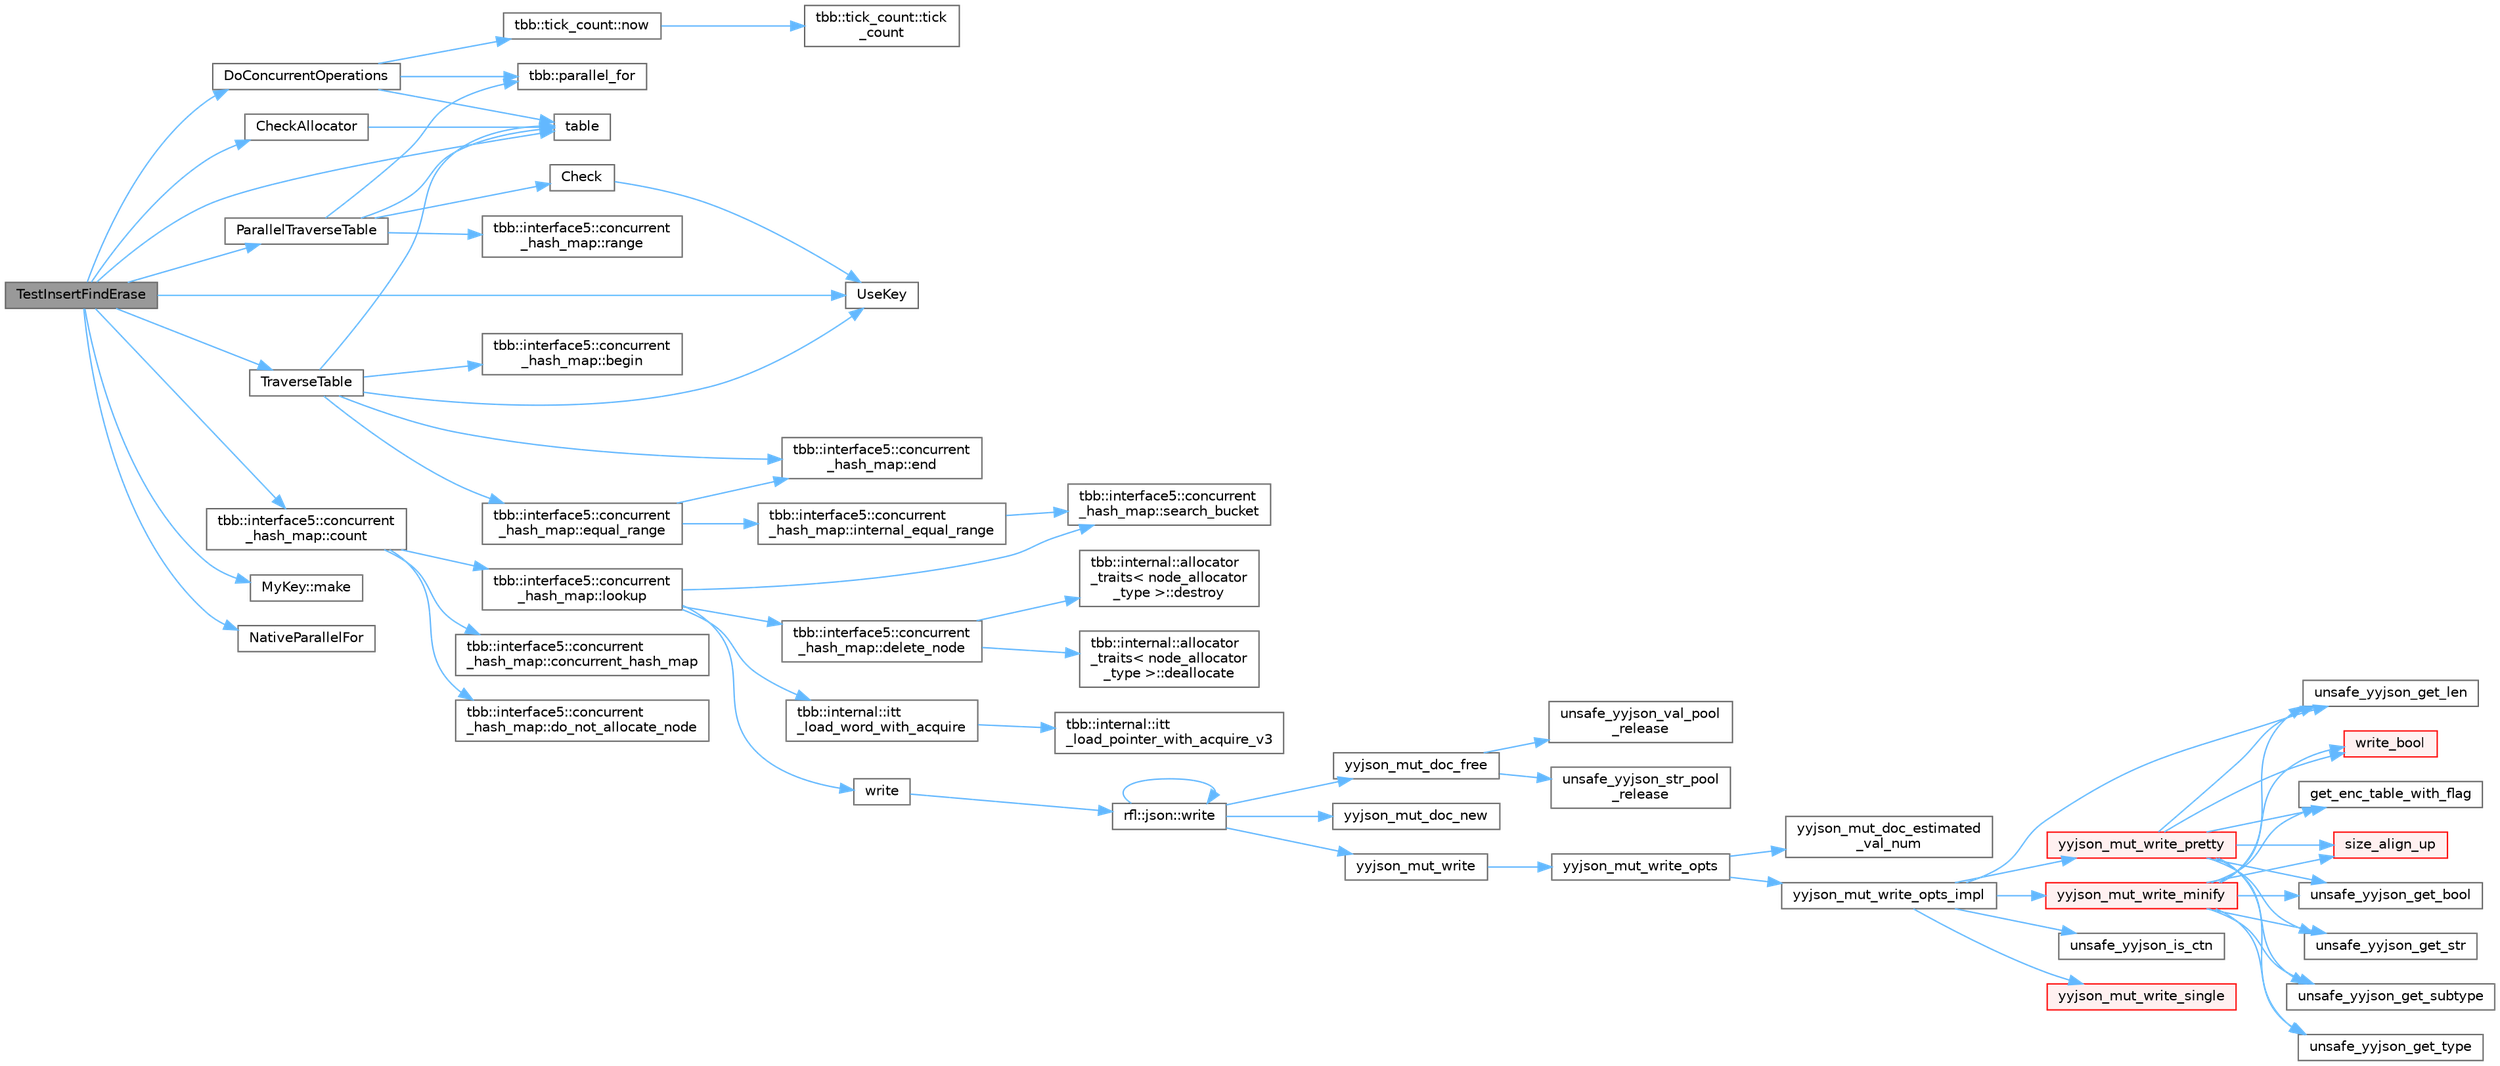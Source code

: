 digraph "TestInsertFindErase"
{
 // LATEX_PDF_SIZE
  bgcolor="transparent";
  edge [fontname=Helvetica,fontsize=10,labelfontname=Helvetica,labelfontsize=10];
  node [fontname=Helvetica,fontsize=10,shape=box,height=0.2,width=0.4];
  rankdir="LR";
  Node1 [id="Node000001",label="TestInsertFindErase",height=0.2,width=0.4,color="gray40", fillcolor="grey60", style="filled", fontcolor="black",tooltip=" "];
  Node1 -> Node2 [id="edge69_Node000001_Node000002",color="steelblue1",style="solid",tooltip=" "];
  Node2 [id="Node000002",label="CheckAllocator",height=0.2,width=0.4,color="grey40", fillcolor="white", style="filled",URL="$test__concurrent__hash__map_8cpp.html#a01d6cc647f5fd9f344f2d2b7ff0129b4",tooltip=" "];
  Node2 -> Node3 [id="edge70_Node000002_Node000003",color="steelblue1",style="solid",tooltip=" "];
  Node3 [id="Node000003",label="table",height=0.2,width=0.4,color="grey40", fillcolor="white", style="filled",URL="$_tutorial___advanced_initialization___lin_spaced_8cpp.html#a6d7f0e87f8aa44936feb21fa94981cf9",tooltip=" "];
  Node1 -> Node4 [id="edge71_Node000001_Node000004",color="steelblue1",style="solid",tooltip=" "];
  Node4 [id="Node000004",label="tbb::interface5::concurrent\l_hash_map::count",height=0.2,width=0.4,color="grey40", fillcolor="white", style="filled",URL="$classtbb_1_1interface5_1_1concurrent__hash__map.html#aa6a8aa19e59879d450ce5e57e084f920",tooltip="Return count of items (0 or 1)"];
  Node4 -> Node5 [id="edge72_Node000004_Node000005",color="steelblue1",style="solid",tooltip=" "];
  Node5 [id="Node000005",label="tbb::interface5::concurrent\l_hash_map::concurrent_hash_map",height=0.2,width=0.4,color="grey40", fillcolor="white", style="filled",URL="$classtbb_1_1interface5_1_1concurrent__hash__map.html#a4099225948ab299cf7abc43ec8c8c504",tooltip="Construct empty table."];
  Node4 -> Node6 [id="edge73_Node000004_Node000006",color="steelblue1",style="solid",tooltip=" "];
  Node6 [id="Node000006",label="tbb::interface5::concurrent\l_hash_map::do_not_allocate_node",height=0.2,width=0.4,color="grey40", fillcolor="white", style="filled",URL="$classtbb_1_1interface5_1_1concurrent__hash__map.html#a1a3a724bc0054876c9427c0c3635843a",tooltip=" "];
  Node4 -> Node7 [id="edge74_Node000004_Node000007",color="steelblue1",style="solid",tooltip=" "];
  Node7 [id="Node000007",label="tbb::interface5::concurrent\l_hash_map::lookup",height=0.2,width=0.4,color="grey40", fillcolor="white", style="filled",URL="$classtbb_1_1interface5_1_1concurrent__hash__map.html#a2a319cf46fb9cf9a88aab6c0a20c98b3",tooltip="Insert or find item and optionally acquire a lock on the item."];
  Node7 -> Node8 [id="edge75_Node000007_Node000008",color="steelblue1",style="solid",tooltip=" "];
  Node8 [id="Node000008",label="tbb::interface5::concurrent\l_hash_map::delete_node",height=0.2,width=0.4,color="grey40", fillcolor="white", style="filled",URL="$classtbb_1_1interface5_1_1concurrent__hash__map.html#acb1f5cd0e8379a652cb59c07ff952987",tooltip=" "];
  Node8 -> Node9 [id="edge76_Node000008_Node000009",color="steelblue1",style="solid",tooltip=" "];
  Node9 [id="Node000009",label="tbb::internal::allocator\l_traits\< node_allocator\l_type \>::deallocate",height=0.2,width=0.4,color="grey40", fillcolor="white", style="filled",URL="$structtbb_1_1internal_1_1allocator__traits.html#a049b7469ef2147f774816df50d23e5fd",tooltip=" "];
  Node8 -> Node10 [id="edge77_Node000008_Node000010",color="steelblue1",style="solid",tooltip=" "];
  Node10 [id="Node000010",label="tbb::internal::allocator\l_traits\< node_allocator\l_type \>::destroy",height=0.2,width=0.4,color="grey40", fillcolor="white", style="filled",URL="$structtbb_1_1internal_1_1allocator__traits.html#adeb770694fe34d67cf4ba20a21ff8576",tooltip=" "];
  Node7 -> Node11 [id="edge78_Node000007_Node000011",color="steelblue1",style="solid",tooltip=" "];
  Node11 [id="Node000011",label="tbb::internal::itt\l_load_word_with_acquire",height=0.2,width=0.4,color="grey40", fillcolor="white", style="filled",URL="$namespacetbb_1_1internal.html#a911cbec92461f245730d2f47516525a3",tooltip=" "];
  Node11 -> Node12 [id="edge79_Node000011_Node000012",color="steelblue1",style="solid",tooltip=" "];
  Node12 [id="Node000012",label="tbb::internal::itt\l_load_pointer_with_acquire_v3",height=0.2,width=0.4,color="grey40", fillcolor="white", style="filled",URL="$namespacetbb_1_1internal.html#aacaccf9a4a53d7438980620e7c1157c6",tooltip=" "];
  Node7 -> Node13 [id="edge80_Node000007_Node000013",color="steelblue1",style="solid",tooltip=" "];
  Node13 [id="Node000013",label="tbb::interface5::concurrent\l_hash_map::search_bucket",height=0.2,width=0.4,color="grey40", fillcolor="white", style="filled",URL="$classtbb_1_1interface5_1_1concurrent__hash__map.html#a27f37893a6484c3564e0036d5b2778fa",tooltip=" "];
  Node7 -> Node14 [id="edge81_Node000007_Node000014",color="steelblue1",style="solid",tooltip=" "];
  Node14 [id="Node000014",label="write",height=0.2,width=0.4,color="grey40", fillcolor="white", style="filled",URL="$json_2write__and__read_8hpp.html#a8d72d49ed34d37da786334a55f22b909",tooltip=" "];
  Node14 -> Node15 [id="edge82_Node000014_Node000015",color="steelblue1",style="solid",tooltip=" "];
  Node15 [id="Node000015",label="rfl::json::write",height=0.2,width=0.4,color="grey40", fillcolor="white", style="filled",URL="$namespacerfl_1_1json.html#af39a23539424555b8c970d12a58e547f",tooltip="Returns a JSON string."];
  Node15 -> Node15 [id="edge83_Node000015_Node000015",color="steelblue1",style="solid",tooltip=" "];
  Node15 -> Node16 [id="edge84_Node000015_Node000016",color="steelblue1",style="solid",tooltip=" "];
  Node16 [id="Node000016",label="yyjson_mut_doc_free",height=0.2,width=0.4,color="grey40", fillcolor="white", style="filled",URL="$yyjson_8c.html#a473b53dd223f25a117a6fe3b543bfdb1",tooltip=" "];
  Node16 -> Node17 [id="edge85_Node000016_Node000017",color="steelblue1",style="solid",tooltip=" "];
  Node17 [id="Node000017",label="unsafe_yyjson_str_pool\l_release",height=0.2,width=0.4,color="grey40", fillcolor="white", style="filled",URL="$yyjson_8c.html#a68827985804124f8d26d256b07877cf9",tooltip=" "];
  Node16 -> Node18 [id="edge86_Node000016_Node000018",color="steelblue1",style="solid",tooltip=" "];
  Node18 [id="Node000018",label="unsafe_yyjson_val_pool\l_release",height=0.2,width=0.4,color="grey40", fillcolor="white", style="filled",URL="$yyjson_8c.html#a423ab190d8ce947af71ff1a45ab76805",tooltip=" "];
  Node15 -> Node19 [id="edge87_Node000015_Node000019",color="steelblue1",style="solid",tooltip=" "];
  Node19 [id="Node000019",label="yyjson_mut_doc_new",height=0.2,width=0.4,color="grey40", fillcolor="white", style="filled",URL="$yyjson_8c.html#a94a8c1c5f4e47e11e268d7f4c0e4cb1a",tooltip=" "];
  Node15 -> Node20 [id="edge88_Node000015_Node000020",color="steelblue1",style="solid",tooltip=" "];
  Node20 [id="Node000020",label="yyjson_mut_write",height=0.2,width=0.4,color="grey40", fillcolor="white", style="filled",URL="$yyjson_8h.html#a881e2ee3f487385810829df8bc675f1f",tooltip=" "];
  Node20 -> Node21 [id="edge89_Node000020_Node000021",color="steelblue1",style="solid",tooltip=" "];
  Node21 [id="Node000021",label="yyjson_mut_write_opts",height=0.2,width=0.4,color="grey40", fillcolor="white", style="filled",URL="$yyjson_8c.html#a43932e149602ddfcd9257648ea36e553",tooltip=" "];
  Node21 -> Node22 [id="edge90_Node000021_Node000022",color="steelblue1",style="solid",tooltip=" "];
  Node22 [id="Node000022",label="yyjson_mut_doc_estimated\l_val_num",height=0.2,width=0.4,color="grey40", fillcolor="white", style="filled",URL="$yyjson_8c.html#ac9cfbe501c1317baf92c53571c7333ee",tooltip=" "];
  Node21 -> Node23 [id="edge91_Node000021_Node000023",color="steelblue1",style="solid",tooltip=" "];
  Node23 [id="Node000023",label="yyjson_mut_write_opts_impl",height=0.2,width=0.4,color="grey40", fillcolor="white", style="filled",URL="$yyjson_8c.html#a9419498fed912dda63693d15ff91c74c",tooltip=" "];
  Node23 -> Node24 [id="edge92_Node000023_Node000024",color="steelblue1",style="solid",tooltip=" "];
  Node24 [id="Node000024",label="unsafe_yyjson_get_len",height=0.2,width=0.4,color="grey40", fillcolor="white", style="filled",URL="$yyjson_8h.html#a445bf8a7f9981e4797bf95db944ddf8f",tooltip=" "];
  Node23 -> Node25 [id="edge93_Node000023_Node000025",color="steelblue1",style="solid",tooltip=" "];
  Node25 [id="Node000025",label="unsafe_yyjson_is_ctn",height=0.2,width=0.4,color="grey40", fillcolor="white", style="filled",URL="$yyjson_8h.html#afe1e8995e63d29297d569c4a848bf5a2",tooltip=" "];
  Node23 -> Node26 [id="edge94_Node000023_Node000026",color="steelblue1",style="solid",tooltip=" "];
  Node26 [id="Node000026",label="yyjson_mut_write_minify",height=0.2,width=0.4,color="red", fillcolor="#FFF0F0", style="filled",URL="$yyjson_8c.html#a41b0f7caeaed5e6075fdbad6e37daa44",tooltip=" "];
  Node26 -> Node27 [id="edge95_Node000026_Node000027",color="steelblue1",style="solid",tooltip=" "];
  Node27 [id="Node000027",label="get_enc_table_with_flag",height=0.2,width=0.4,color="grey40", fillcolor="white", style="filled",URL="$yyjson_8c.html#a4b810e39a1c70f479ea48f4b6be239b0",tooltip=" "];
  Node26 -> Node28 [id="edge96_Node000026_Node000028",color="steelblue1",style="solid",tooltip=" "];
  Node28 [id="Node000028",label="size_align_up",height=0.2,width=0.4,color="red", fillcolor="#FFF0F0", style="filled",URL="$yyjson_8c.html#aee0ecba3f0e01a145a4bd084c40b53b6",tooltip=" "];
  Node26 -> Node30 [id="edge97_Node000026_Node000030",color="steelblue1",style="solid",tooltip=" "];
  Node30 [id="Node000030",label="unsafe_yyjson_get_bool",height=0.2,width=0.4,color="grey40", fillcolor="white", style="filled",URL="$yyjson_8h.html#a3ef8c1e13a7f67eead2d945125769f90",tooltip=" "];
  Node26 -> Node24 [id="edge98_Node000026_Node000024",color="steelblue1",style="solid",tooltip=" "];
  Node26 -> Node31 [id="edge99_Node000026_Node000031",color="steelblue1",style="solid",tooltip=" "];
  Node31 [id="Node000031",label="unsafe_yyjson_get_str",height=0.2,width=0.4,color="grey40", fillcolor="white", style="filled",URL="$yyjson_8h.html#a879b3c14194afd5b60d663640998c020",tooltip=" "];
  Node26 -> Node32 [id="edge100_Node000026_Node000032",color="steelblue1",style="solid",tooltip=" "];
  Node32 [id="Node000032",label="unsafe_yyjson_get_subtype",height=0.2,width=0.4,color="grey40", fillcolor="white", style="filled",URL="$yyjson_8h.html#a735848e46f26bfe3dfb333c7f890205e",tooltip=" "];
  Node26 -> Node33 [id="edge101_Node000026_Node000033",color="steelblue1",style="solid",tooltip=" "];
  Node33 [id="Node000033",label="unsafe_yyjson_get_type",height=0.2,width=0.4,color="grey40", fillcolor="white", style="filled",URL="$yyjson_8h.html#a25aa2b2a33dccb9af7da4576b3cbe6ab",tooltip=" "];
  Node26 -> Node34 [id="edge102_Node000026_Node000034",color="steelblue1",style="solid",tooltip=" "];
  Node34 [id="Node000034",label="write_bool",height=0.2,width=0.4,color="red", fillcolor="#FFF0F0", style="filled",URL="$yyjson_8c.html#a8f48aafc5963521f3da75e2448f0d084",tooltip=" "];
  Node23 -> Node91 [id="edge103_Node000023_Node000091",color="steelblue1",style="solid",tooltip=" "];
  Node91 [id="Node000091",label="yyjson_mut_write_pretty",height=0.2,width=0.4,color="red", fillcolor="#FFF0F0", style="filled",URL="$yyjson_8c.html#a5bd41dfbb867b6521e1f7571f3615b0f",tooltip=" "];
  Node91 -> Node27 [id="edge104_Node000091_Node000027",color="steelblue1",style="solid",tooltip=" "];
  Node91 -> Node28 [id="edge105_Node000091_Node000028",color="steelblue1",style="solid",tooltip=" "];
  Node91 -> Node30 [id="edge106_Node000091_Node000030",color="steelblue1",style="solid",tooltip=" "];
  Node91 -> Node24 [id="edge107_Node000091_Node000024",color="steelblue1",style="solid",tooltip=" "];
  Node91 -> Node31 [id="edge108_Node000091_Node000031",color="steelblue1",style="solid",tooltip=" "];
  Node91 -> Node32 [id="edge109_Node000091_Node000032",color="steelblue1",style="solid",tooltip=" "];
  Node91 -> Node33 [id="edge110_Node000091_Node000033",color="steelblue1",style="solid",tooltip=" "];
  Node91 -> Node34 [id="edge111_Node000091_Node000034",color="steelblue1",style="solid",tooltip=" "];
  Node23 -> Node93 [id="edge112_Node000023_Node000093",color="steelblue1",style="solid",tooltip=" "];
  Node93 [id="Node000093",label="yyjson_mut_write_single",height=0.2,width=0.4,color="red", fillcolor="#FFF0F0", style="filled",URL="$yyjson_8c.html#a6453eece4aede41c7d909075ad2980e0",tooltip=" "];
  Node1 -> Node95 [id="edge113_Node000001_Node000095",color="steelblue1",style="solid",tooltip=" "];
  Node95 [id="Node000095",label="DoConcurrentOperations",height=0.2,width=0.4,color="grey40", fillcolor="white", style="filled",URL="$test__concurrent__hash__map_8cpp.html#a9f885540d07008e0b3eebca1fecd77cc",tooltip=" "];
  Node95 -> Node96 [id="edge114_Node000095_Node000096",color="steelblue1",style="solid",tooltip=" "];
  Node96 [id="Node000096",label="tbb::tick_count::now",height=0.2,width=0.4,color="grey40", fillcolor="white", style="filled",URL="$classtbb_1_1tick__count.html#a74dcecde7431ff4591d7c46fc1d50d7e",tooltip="Return current time."];
  Node96 -> Node97 [id="edge115_Node000096_Node000097",color="steelblue1",style="solid",tooltip=" "];
  Node97 [id="Node000097",label="tbb::tick_count::tick\l_count",height=0.2,width=0.4,color="grey40", fillcolor="white", style="filled",URL="$classtbb_1_1tick__count.html#a9f1daa0b7a4feb800f802b4be1f1e497",tooltip="Construct an absolute timestamp initialized to zero."];
  Node95 -> Node98 [id="edge116_Node000095_Node000098",color="steelblue1",style="solid",tooltip=" "];
  Node98 [id="Node000098",label="tbb::parallel_for",height=0.2,width=0.4,color="grey40", fillcolor="white", style="filled",URL="$group__algorithms.html#gaa8444c29dc4d2e527a1036717d109aef",tooltip="Parallel iteration over range with default partitioner."];
  Node95 -> Node3 [id="edge117_Node000095_Node000003",color="steelblue1",style="solid",tooltip=" "];
  Node1 -> Node99 [id="edge118_Node000001_Node000099",color="steelblue1",style="solid",tooltip=" "];
  Node99 [id="Node000099",label="MyKey::make",height=0.2,width=0.4,color="grey40", fillcolor="white", style="filled",URL="$class_my_key.html#a528f881a8db29370048cd948561baf8a",tooltip=" "];
  Node1 -> Node100 [id="edge119_Node000001_Node000100",color="steelblue1",style="solid",tooltip=" "];
  Node100 [id="Node000100",label="NativeParallelFor",height=0.2,width=0.4,color="grey40", fillcolor="white", style="filled",URL="$harness_8h.html#ad5b2c9cf4e169014b7919debb3c91d45",tooltip="Execute body(i) in parallel for i in the interval [0,n)."];
  Node1 -> Node101 [id="edge120_Node000001_Node000101",color="steelblue1",style="solid",tooltip=" "];
  Node101 [id="Node000101",label="ParallelTraverseTable",height=0.2,width=0.4,color="grey40", fillcolor="white", style="filled",URL="$test__concurrent__hash__map_8cpp.html#a65beb844257e584484a109dfafb41533",tooltip="Test traversing the table with a parallel range"];
  Node101 -> Node102 [id="edge121_Node000101_Node000102",color="steelblue1",style="solid",tooltip=" "];
  Node102 [id="Node000102",label="Check",height=0.2,width=0.4,color="grey40", fillcolor="white", style="filled",URL="$test__concurrent__hash__map_8cpp.html#a05465ab3ddf93de85e06f2c92b957f44",tooltip=" "];
  Node102 -> Node103 [id="edge122_Node000102_Node000103",color="steelblue1",style="solid",tooltip=" "];
  Node103 [id="Node000103",label="UseKey",height=0.2,width=0.4,color="grey40", fillcolor="white", style="filled",URL="$test__concurrent__hash__map_8cpp.html#a597854fa238a3908effb4e526c4895e5",tooltip=" "];
  Node101 -> Node98 [id="edge123_Node000101_Node000098",color="steelblue1",style="solid",tooltip=" "];
  Node101 -> Node104 [id="edge124_Node000101_Node000104",color="steelblue1",style="solid",tooltip=" "];
  Node104 [id="Node000104",label="tbb::interface5::concurrent\l_hash_map::range",height=0.2,width=0.4,color="grey40", fillcolor="white", style="filled",URL="$classtbb_1_1interface5_1_1concurrent__hash__map.html#a3f2076a43052ae0f9add158ffe7700db",tooltip=" "];
  Node101 -> Node3 [id="edge125_Node000101_Node000003",color="steelblue1",style="solid",tooltip=" "];
  Node1 -> Node3 [id="edge126_Node000001_Node000003",color="steelblue1",style="solid",tooltip=" "];
  Node1 -> Node105 [id="edge127_Node000001_Node000105",color="steelblue1",style="solid",tooltip=" "];
  Node105 [id="Node000105",label="TraverseTable",height=0.2,width=0.4,color="grey40", fillcolor="white", style="filled",URL="$test__concurrent__hash__map_8cpp.html#acde353e745f5bd02f98727b01d32efa8",tooltip="Test traversing the table with an iterator."];
  Node105 -> Node106 [id="edge128_Node000105_Node000106",color="steelblue1",style="solid",tooltip=" "];
  Node106 [id="Node000106",label="tbb::interface5::concurrent\l_hash_map::begin",height=0.2,width=0.4,color="grey40", fillcolor="white", style="filled",URL="$classtbb_1_1interface5_1_1concurrent__hash__map.html#a5c999351f9b8ab78c61ce487d27ceb2d",tooltip=" "];
  Node105 -> Node107 [id="edge129_Node000105_Node000107",color="steelblue1",style="solid",tooltip=" "];
  Node107 [id="Node000107",label="tbb::interface5::concurrent\l_hash_map::end",height=0.2,width=0.4,color="grey40", fillcolor="white", style="filled",URL="$classtbb_1_1interface5_1_1concurrent__hash__map.html#a642a53f457a71c5529076535e15e6c7c",tooltip=" "];
  Node105 -> Node108 [id="edge130_Node000105_Node000108",color="steelblue1",style="solid",tooltip=" "];
  Node108 [id="Node000108",label="tbb::interface5::concurrent\l_hash_map::equal_range",height=0.2,width=0.4,color="grey40", fillcolor="white", style="filled",URL="$classtbb_1_1interface5_1_1concurrent__hash__map.html#a8cc61c753d255c22fe5f18bfb1de8e76",tooltip=" "];
  Node108 -> Node107 [id="edge131_Node000108_Node000107",color="steelblue1",style="solid",tooltip=" "];
  Node108 -> Node109 [id="edge132_Node000108_Node000109",color="steelblue1",style="solid",tooltip=" "];
  Node109 [id="Node000109",label="tbb::interface5::concurrent\l_hash_map::internal_equal_range",height=0.2,width=0.4,color="grey40", fillcolor="white", style="filled",URL="$classtbb_1_1interface5_1_1concurrent__hash__map.html#a49a756e6390a7867cfe062ac942e3fc6",tooltip="Returns an iterator for an item defined by the key, or for the next item after it (if upper==true)"];
  Node109 -> Node13 [id="edge133_Node000109_Node000013",color="steelblue1",style="solid",tooltip=" "];
  Node105 -> Node3 [id="edge134_Node000105_Node000003",color="steelblue1",style="solid",tooltip=" "];
  Node105 -> Node103 [id="edge135_Node000105_Node000103",color="steelblue1",style="solid",tooltip=" "];
  Node1 -> Node103 [id="edge136_Node000001_Node000103",color="steelblue1",style="solid",tooltip=" "];
}
